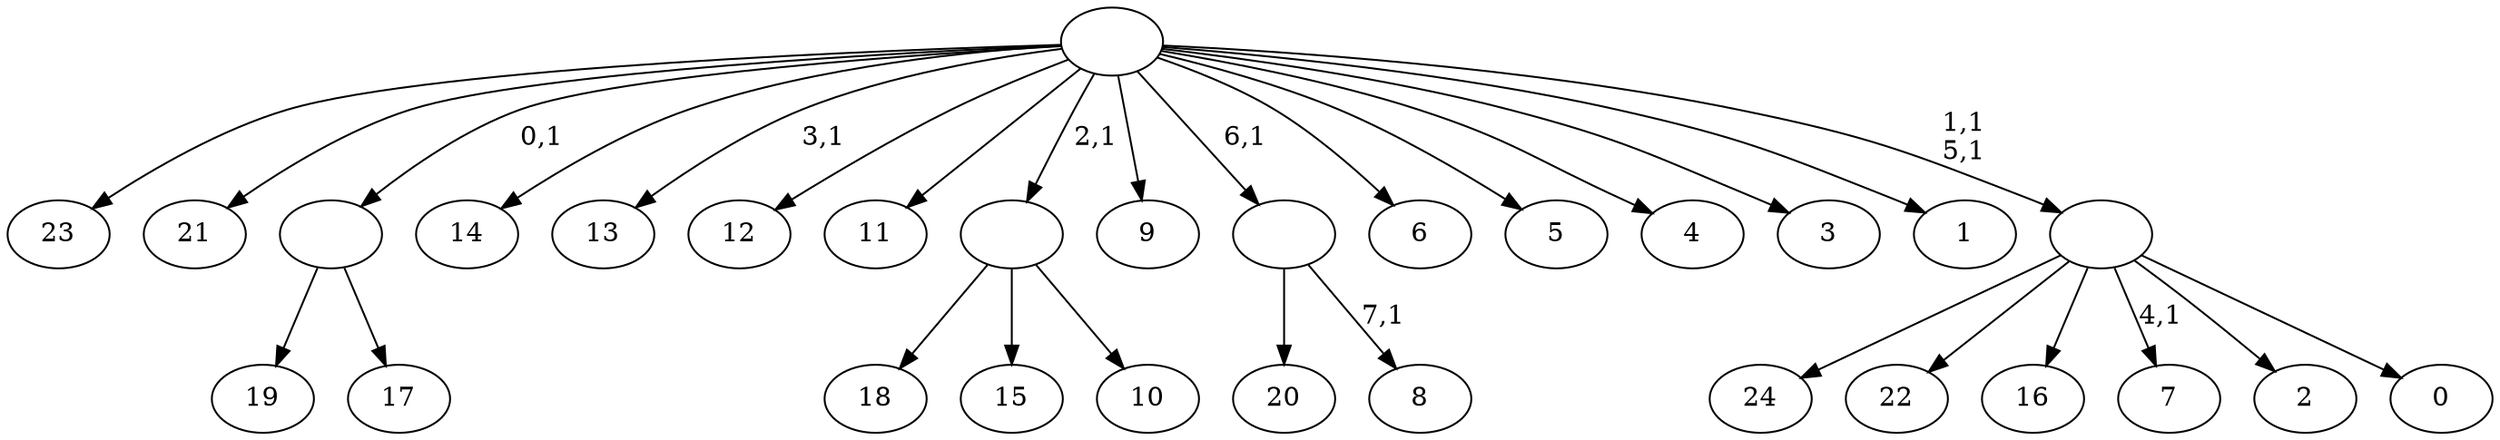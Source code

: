 digraph T {
	33 [label="24"]
	32 [label="23"]
	31 [label="22"]
	30 [label="21"]
	29 [label="20"]
	28 [label="19"]
	27 [label="18"]
	26 [label="17"]
	25 [label=""]
	24 [label="16"]
	23 [label="15"]
	22 [label="14"]
	21 [label="13"]
	19 [label="12"]
	18 [label="11"]
	17 [label="10"]
	16 [label=""]
	15 [label="9"]
	14 [label="8"]
	12 [label=""]
	11 [label="7"]
	9 [label="6"]
	8 [label="5"]
	7 [label="4"]
	6 [label="3"]
	5 [label="2"]
	4 [label="1"]
	3 [label="0"]
	2 [label=""]
	0 [label=""]
	25 -> 28 [label=""]
	25 -> 26 [label=""]
	16 -> 27 [label=""]
	16 -> 23 [label=""]
	16 -> 17 [label=""]
	12 -> 14 [label="7,1"]
	12 -> 29 [label=""]
	2 -> 11 [label="4,1"]
	2 -> 33 [label=""]
	2 -> 31 [label=""]
	2 -> 24 [label=""]
	2 -> 5 [label=""]
	2 -> 3 [label=""]
	0 -> 2 [label="1,1\n5,1"]
	0 -> 21 [label="3,1"]
	0 -> 32 [label=""]
	0 -> 30 [label=""]
	0 -> 25 [label="0,1"]
	0 -> 22 [label=""]
	0 -> 19 [label=""]
	0 -> 18 [label=""]
	0 -> 16 [label="2,1"]
	0 -> 15 [label=""]
	0 -> 12 [label="6,1"]
	0 -> 9 [label=""]
	0 -> 8 [label=""]
	0 -> 7 [label=""]
	0 -> 6 [label=""]
	0 -> 4 [label=""]
}

